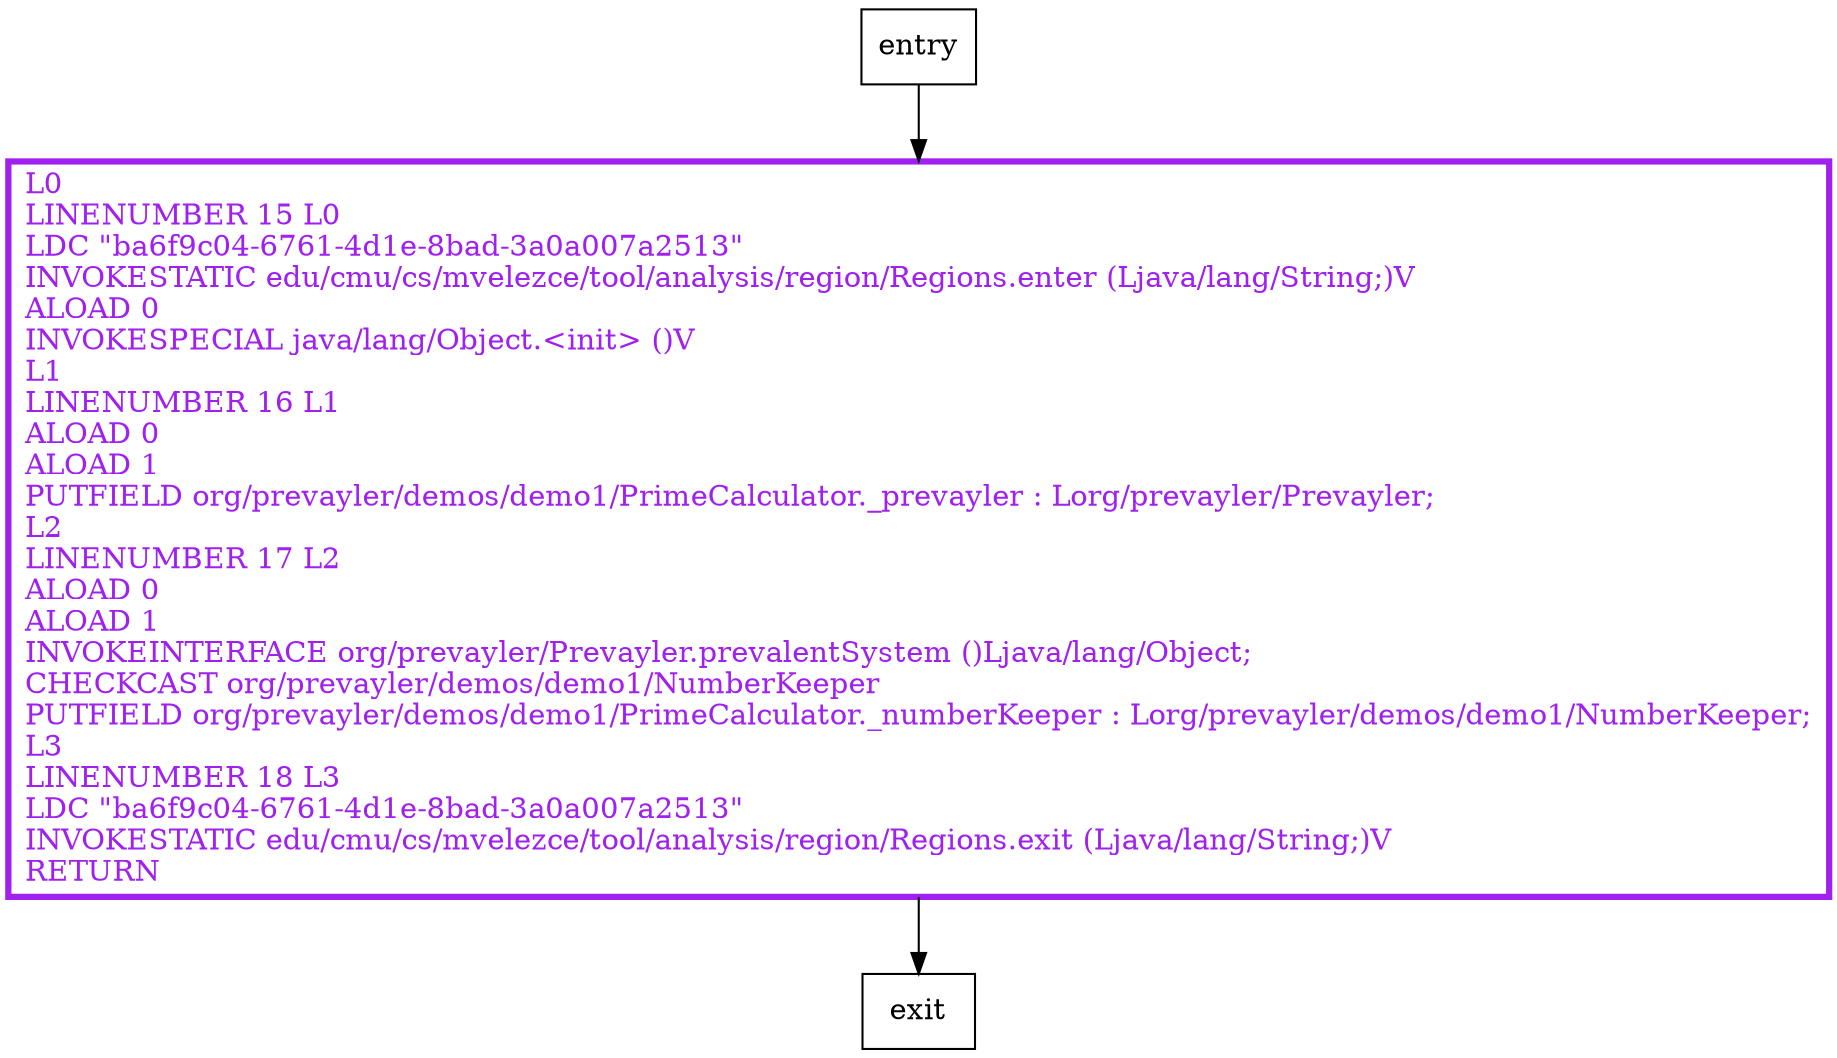 digraph <init> {
node [shape=record];
1395280084 [label="L0\lLINENUMBER 15 L0\lLDC \"ba6f9c04-6761-4d1e-8bad-3a0a007a2513\"\lINVOKESTATIC edu/cmu/cs/mvelezce/tool/analysis/region/Regions.enter (Ljava/lang/String;)V\lALOAD 0\lINVOKESPECIAL java/lang/Object.\<init\> ()V\lL1\lLINENUMBER 16 L1\lALOAD 0\lALOAD 1\lPUTFIELD org/prevayler/demos/demo1/PrimeCalculator._prevayler : Lorg/prevayler/Prevayler;\lL2\lLINENUMBER 17 L2\lALOAD 0\lALOAD 1\lINVOKEINTERFACE org/prevayler/Prevayler.prevalentSystem ()Ljava/lang/Object;\lCHECKCAST org/prevayler/demos/demo1/NumberKeeper\lPUTFIELD org/prevayler/demos/demo1/PrimeCalculator._numberKeeper : Lorg/prevayler/demos/demo1/NumberKeeper;\lL3\lLINENUMBER 18 L3\lLDC \"ba6f9c04-6761-4d1e-8bad-3a0a007a2513\"\lINVOKESTATIC edu/cmu/cs/mvelezce/tool/analysis/region/Regions.exit (Ljava/lang/String;)V\lRETURN\l"];
entry;
exit;
entry -> 1395280084;
1395280084 -> exit;
1395280084[fontcolor="purple", penwidth=3, color="purple"];
}
